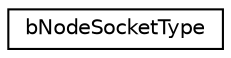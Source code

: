 digraph G
{
  edge [fontname="Helvetica",fontsize="10",labelfontname="Helvetica",labelfontsize="10"];
  node [fontname="Helvetica",fontsize="10",shape=record];
  rankdir=LR;
  Node1 [label="bNodeSocketType",height=0.2,width=0.4,color="black", fillcolor="white", style="filled",URL="$dd/dfb/structbNodeSocketType.html"];
}

